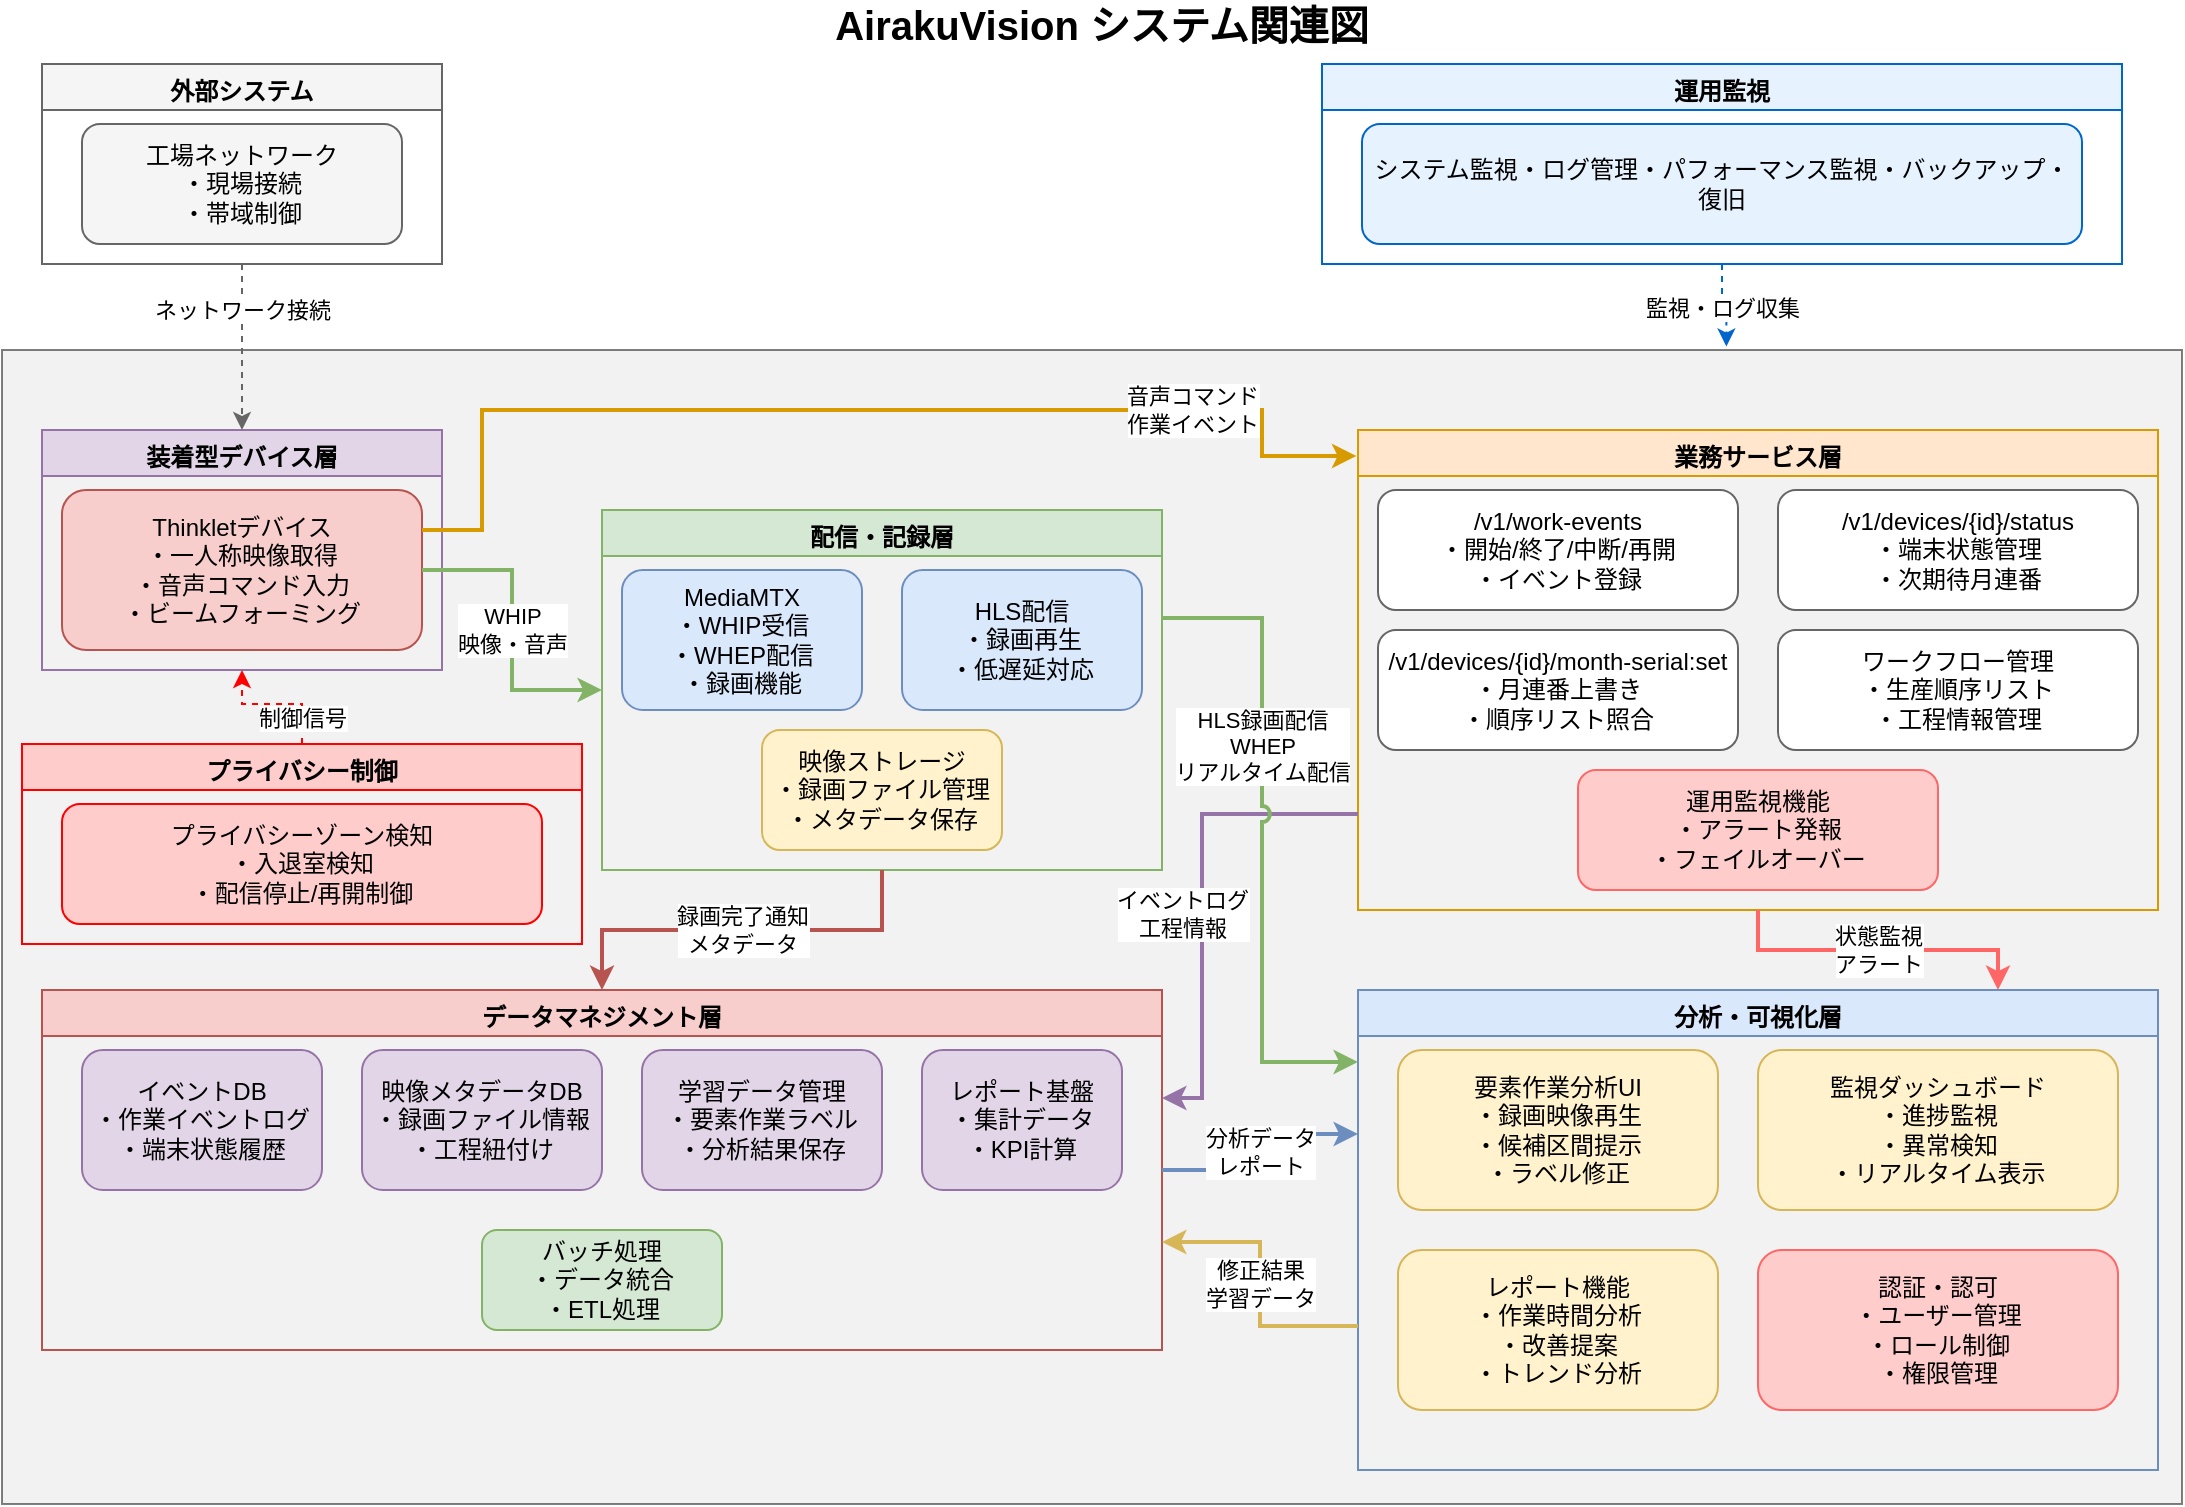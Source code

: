 <mxfile>
    <diagram id="C5RBs43oDa-KdzZeNtuy" name="システム関連図">
        <mxGraphModel dx="1061" dy="663" grid="1" gridSize="10" guides="1" tooltips="1" connect="1" arrows="1" fold="1" page="1" pageScale="1" pageWidth="1169" pageHeight="827" background="#FFFFFF" math="0" shadow="0">
            <root>
                <mxCell id="WIyWlLk6GJQsqaUBKTNV-0"/>
                <mxCell id="WIyWlLk6GJQsqaUBKTNV-1" parent="WIyWlLk6GJQsqaUBKTNV-0"/>
                <mxCell id="0" value="" style="whiteSpace=wrap;html=1;fillColor=#E6E6E6;fontColor=#333333;strokeColor=#000000;opacity=50;" vertex="1" parent="WIyWlLk6GJQsqaUBKTNV-1">
                    <mxGeometry x="30" y="183" width="1090" height="577" as="geometry"/>
                </mxCell>
                <mxCell id="device-layer" value="装着型デバイス層" style="swimlane;fontStyle=1;align=center;verticalAlign=top;childLayout=1;collapsible=0;marginBottom=0;whiteSpace=wrap;html=1;fillColor=#e1d5e7;strokeColor=#9673a6;" parent="WIyWlLk6GJQsqaUBKTNV-1" vertex="1">
                    <mxGeometry x="50" y="223" width="200" height="120" as="geometry"/>
                </mxCell>
                <mxCell id="thinklet-device" value="Thinkletデバイス&#xa;・一人称映像取得&#xa;・音声コマンド入力&#xa;・ビームフォーミング" style="rounded=1;whiteSpace=wrap;html=1;fillColor=#f8cecc;strokeColor=#b85450;" parent="device-layer" vertex="1">
                    <mxGeometry x="10" y="30" width="180" height="80" as="geometry"/>
                </mxCell>
                <mxCell id="stream-layer" value="配信・記録層" style="swimlane;fontStyle=1;align=center;verticalAlign=top;childLayout=1;collapsible=0;marginBottom=0;whiteSpace=wrap;html=1;fillColor=#d5e8d4;strokeColor=#82b366;" parent="WIyWlLk6GJQsqaUBKTNV-1" vertex="1">
                    <mxGeometry x="330" y="263" width="280" height="180" as="geometry"/>
                </mxCell>
                <mxCell id="mediamtx" value="MediaMTX&#xa;・WHIP受信&#xa;・WHEP配信&#xa;・録画機能" style="rounded=1;whiteSpace=wrap;html=1;fillColor=#dae8fc;strokeColor=#6c8ebf;" parent="stream-layer" vertex="1">
                    <mxGeometry x="10" y="30" width="120" height="70" as="geometry"/>
                </mxCell>
                <mxCell id="hls-server" value="HLS配信&#xa;・録画再生&#xa;・低遅延対応" style="rounded=1;whiteSpace=wrap;html=1;fillColor=#dae8fc;strokeColor=#6c8ebf;" parent="stream-layer" vertex="1">
                    <mxGeometry x="150" y="30" width="120" height="70" as="geometry"/>
                </mxCell>
                <mxCell id="storage" value="映像ストレージ&#xa;・録画ファイル管理&#xa;・メタデータ保存" style="rounded=1;whiteSpace=wrap;html=1;fillColor=#fff2cc;strokeColor=#d6b656;" parent="stream-layer" vertex="1">
                    <mxGeometry x="80" y="110" width="120" height="60" as="geometry"/>
                </mxCell>
                <mxCell id="business-layer" value="業務サービス層" style="swimlane;fontStyle=1;align=center;verticalAlign=top;childLayout=1;collapsible=0;marginBottom=0;whiteSpace=wrap;html=1;fillColor=#ffe6cc;strokeColor=#d79b00;" parent="WIyWlLk6GJQsqaUBKTNV-1" vertex="1">
                    <mxGeometry x="708" y="223" width="400" height="240" as="geometry"/>
                </mxCell>
                <mxCell id="work-events-api" value="/v1/work-events&#xa;・開始/終了/中断/再開&#xa;・イベント登録" style="rounded=1;whiteSpace=wrap;html=1;fillColor=#FFFFFF;strokeColor=#666666;" parent="business-layer" vertex="1">
                    <mxGeometry x="10" y="30" width="180" height="60" as="geometry"/>
                </mxCell>
                <mxCell id="device-status-api" value="/v1/devices/{id}/status&#xa;・端末状態管理&#xa;・次期待月連番" style="rounded=1;whiteSpace=wrap;html=1;fillColor=#FFFFFF;strokeColor=#666666;" parent="business-layer" vertex="1">
                    <mxGeometry x="210" y="30" width="180" height="60" as="geometry"/>
                </mxCell>
                <mxCell id="month-serial-api" value="/v1/devices/{id}/month-serial:set&#xa;・月連番上書き&#xa;・順序リスト照合" style="rounded=1;whiteSpace=wrap;html=1;fillColor=#FFFFFF;strokeColor=#666666;" parent="business-layer" vertex="1">
                    <mxGeometry x="10" y="100" width="180" height="60" as="geometry"/>
                </mxCell>
                <mxCell id="workflow-mgmt" value="ワークフロー管理&#xa;・生産順序リスト&#xa;・工程情報管理" style="rounded=1;whiteSpace=wrap;html=1;fillColor=#FFFFFF;strokeColor=#666666;" parent="business-layer" vertex="1">
                    <mxGeometry x="210" y="100" width="180" height="60" as="geometry"/>
                </mxCell>
                <mxCell id="notification" value="運用監視機能&#xa;・アラート発報&#xa;・フェイルオーバー" style="rounded=1;whiteSpace=wrap;html=1;fillColor=#ffcccc;strokeColor=#ff6666;" parent="business-layer" vertex="1">
                    <mxGeometry x="110" y="170" width="180" height="60" as="geometry"/>
                </mxCell>
                <mxCell id="data-layer" value="データマネジメント層" style="swimlane;fontStyle=1;align=center;verticalAlign=top;childLayout=1;collapsible=0;marginBottom=0;whiteSpace=wrap;html=1;fillColor=#f8cecc;strokeColor=#b85450;" parent="WIyWlLk6GJQsqaUBKTNV-1" vertex="1">
                    <mxGeometry x="50" y="503" width="560" height="180" as="geometry"/>
                </mxCell>
                <mxCell id="event-db" value="イベントDB&#xa;・作業イベントログ&#xa;・端末状態履歴" style="rounded=1;whiteSpace=wrap;html=1;fillColor=#e1d5e7;strokeColor=#9673a6;" parent="data-layer" vertex="1">
                    <mxGeometry x="20" y="30" width="120" height="70" as="geometry"/>
                </mxCell>
                <mxCell id="metadata-db" value="映像メタデータDB&#xa;・録画ファイル情報&#xa;・工程紐付け" style="rounded=1;whiteSpace=wrap;html=1;fillColor=#e1d5e7;strokeColor=#9673a6;" parent="data-layer" vertex="1">
                    <mxGeometry x="160" y="30" width="120" height="70" as="geometry"/>
                </mxCell>
                <mxCell id="learning-data" value="学習データ管理&#xa;・要素作業ラベル&#xa;・分析結果保存" style="rounded=1;whiteSpace=wrap;html=1;fillColor=#e1d5e7;strokeColor=#9673a6;" parent="data-layer" vertex="1">
                    <mxGeometry x="300" y="30" width="120" height="70" as="geometry"/>
                </mxCell>
                <mxCell id="report-data" value="レポート基盤&#xa;・集計データ&#xa;・KPI計算" style="rounded=1;whiteSpace=wrap;html=1;fillColor=#e1d5e7;strokeColor=#9673a6;" parent="data-layer" vertex="1">
                    <mxGeometry x="440" y="30" width="100" height="70" as="geometry"/>
                </mxCell>
                <mxCell id="batch-process" value="バッチ処理&#xa;・データ統合&#xa;・ETL処理" style="rounded=1;whiteSpace=wrap;html=1;fillColor=#d5e8d4;strokeColor=#82b366;" parent="data-layer" vertex="1">
                    <mxGeometry x="220" y="120" width="120" height="50" as="geometry"/>
                </mxCell>
                <mxCell id="ui-layer" value="分析・可視化層" style="swimlane;fontStyle=1;align=center;verticalAlign=top;childLayout=1;collapsible=0;marginBottom=0;whiteSpace=wrap;html=1;fillColor=#dae8fc;strokeColor=#6c8ebf;" parent="WIyWlLk6GJQsqaUBKTNV-1" vertex="1">
                    <mxGeometry x="708" y="503" width="400" height="240" as="geometry"/>
                </mxCell>
                <mxCell id="analysis-ui" value="要素作業分析UI&#xa;・録画映像再生&#xa;・候補区間提示&#xa;・ラベル修正" style="rounded=1;whiteSpace=wrap;html=1;fillColor=#fff2cc;strokeColor=#d6b656;" parent="ui-layer" vertex="1">
                    <mxGeometry x="20" y="30" width="160" height="80" as="geometry"/>
                </mxCell>
                <mxCell id="dashboard" value="監視ダッシュボード&#xa;・進捗監視&#xa;・異常検知&#xa;・リアルタイム表示" style="rounded=1;whiteSpace=wrap;html=1;fillColor=#fff2cc;strokeColor=#d6b656;" parent="ui-layer" vertex="1">
                    <mxGeometry x="200" y="30" width="180" height="80" as="geometry"/>
                </mxCell>
                <mxCell id="report-ui" value="レポート機能&#xa;・作業時間分析&#xa;・改善提案&#xa;・トレンド分析" style="rounded=1;whiteSpace=wrap;html=1;fillColor=#fff2cc;strokeColor=#d6b656;" parent="ui-layer" vertex="1">
                    <mxGeometry x="20" y="130" width="160" height="80" as="geometry"/>
                </mxCell>
                <mxCell id="auth-mgmt" value="認証・認可&#xa;・ユーザー管理&#xa;・ロール制御&#xa;・権限管理" style="rounded=1;whiteSpace=wrap;html=1;fillColor=#ffcccc;strokeColor=#ff6666;" parent="ui-layer" vertex="1">
                    <mxGeometry x="200" y="130" width="180" height="80" as="geometry"/>
                </mxCell>
                <mxCell id="external" value="外部システム" style="swimlane;fontStyle=1;align=center;verticalAlign=top;childLayout=1;collapsible=0;marginBottom=0;whiteSpace=wrap;html=1;fillColor=#f5f5f5;strokeColor=#666666;" parent="WIyWlLk6GJQsqaUBKTNV-1" vertex="1">
                    <mxGeometry x="50" y="40" width="200" height="100" as="geometry"/>
                </mxCell>
                <mxCell id="factory-network" value="工場ネットワーク&#xa;・現場接続&#xa;・帯域制御" style="rounded=1;whiteSpace=wrap;html=1;fillColor=#f5f5f5;strokeColor=#666666;" parent="external" vertex="1">
                    <mxGeometry x="20" y="30" width="160" height="60" as="geometry"/>
                </mxCell>
                <mxCell id="privacy" value="プライバシー制御" style="swimlane;fontStyle=1;align=center;verticalAlign=top;childLayout=1;collapsible=0;marginBottom=0;whiteSpace=wrap;html=1;fillColor=#ffcccc;strokeColor=#ff0000;" parent="WIyWlLk6GJQsqaUBKTNV-1" vertex="1">
                    <mxGeometry x="40" y="380" width="280" height="100" as="geometry"/>
                </mxCell>
                <mxCell id="privacy-zone" value="プライバシーゾーン検知&#xa;・入退室検知&#xa;・配信停止/再開制御" style="rounded=1;whiteSpace=wrap;html=1;fillColor=#ffcccc;strokeColor=#ff0000;" parent="privacy" vertex="1">
                    <mxGeometry x="20" y="30" width="240" height="60" as="geometry"/>
                </mxCell>
                <mxCell id="ops" value="運用監視" style="swimlane;fontStyle=1;align=center;verticalAlign=top;childLayout=1;collapsible=0;marginBottom=0;whiteSpace=wrap;html=1;fillColor=#e6f3ff;strokeColor=#0066cc;" parent="WIyWlLk6GJQsqaUBKTNV-1" vertex="1">
                    <mxGeometry x="690" y="40" width="400" height="100" as="geometry"/>
                </mxCell>
                <mxCell id="monitoring" value="システム監視・ログ管理・パフォーマンス監視・バックアップ・復旧" style="rounded=1;whiteSpace=wrap;html=1;fillColor=#e6f3ff;strokeColor=#0066cc;" parent="ops" vertex="1">
                    <mxGeometry x="20" y="30" width="360" height="60" as="geometry"/>
                </mxCell>
                <mxCell id="flow1" value="WHIP&#xa;映像・音声" style="edgeStyle=orthogonalEdgeStyle;rounded=0;orthogonalLoop=1;jettySize=auto;html=1;strokeWidth=2;strokeColor=#82b366;jumpStyle=arc;exitX=1;exitY=0.5;exitDx=0;exitDy=0;entryX=0;entryY=0.5;entryDx=0;entryDy=0;" parent="WIyWlLk6GJQsqaUBKTNV-1" source="thinklet-device" target="stream-layer" edge="1">
                    <mxGeometry relative="1" as="geometry"/>
                </mxCell>
                <mxCell id="flow2" value="音声コマンド&#xa;作業イベント" style="edgeStyle=orthogonalEdgeStyle;rounded=0;orthogonalLoop=1;jettySize=auto;html=1;strokeWidth=2;strokeColor=#d79b00;jumpStyle=arc;exitX=1;exitY=0.25;exitDx=0;exitDy=0;entryX=-0.002;entryY=0.054;entryDx=0;entryDy=0;entryPerimeter=0;" parent="WIyWlLk6GJQsqaUBKTNV-1" source="thinklet-device" target="business-layer" edge="1">
                    <mxGeometry x="0.616" relative="1" as="geometry">
                        <Array as="points">
                            <mxPoint x="270" y="273"/>
                            <mxPoint x="270" y="213"/>
                            <mxPoint x="660" y="213"/>
                            <mxPoint x="660" y="236"/>
                        </Array>
                        <mxPoint as="offset"/>
                    </mxGeometry>
                </mxCell>
                <mxCell id="flow3" value="録画完了通知&#xa;メタデータ" style="edgeStyle=orthogonalEdgeStyle;rounded=0;orthogonalLoop=1;jettySize=auto;html=1;strokeWidth=2;strokeColor=#b85450;jumpStyle=arc;exitX=0.5;exitY=1;exitDx=0;exitDy=0;entryX=0.5;entryY=0;entryDx=0;entryDy=0;" parent="WIyWlLk6GJQsqaUBKTNV-1" source="stream-layer" target="data-layer" edge="1">
                    <mxGeometry relative="1" as="geometry"/>
                </mxCell>
                <mxCell id="flow4" value="イベントログ&#xa;工程情報" style="edgeStyle=orthogonalEdgeStyle;rounded=0;orthogonalLoop=1;jettySize=auto;html=1;strokeWidth=2;strokeColor=#9673a6;jumpStyle=arc;exitX=0;exitY=0.8;exitDx=0;exitDy=0;entryX=1;entryY=0.3;entryDx=0;entryDy=0;" parent="WIyWlLk6GJQsqaUBKTNV-1" source="business-layer" target="data-layer" edge="1">
                    <mxGeometry x="0.063" y="-10" relative="1" as="geometry">
                        <Array as="points">
                            <mxPoint x="630" y="415"/>
                            <mxPoint x="630" y="557"/>
                        </Array>
                        <mxPoint as="offset"/>
                    </mxGeometry>
                </mxCell>
                <mxCell id="flow5" value="分析データ&#xa;レポート" style="edgeStyle=orthogonalEdgeStyle;rounded=0;orthogonalLoop=1;jettySize=auto;html=1;strokeWidth=2;strokeColor=#6c8ebf;jumpStyle=arc;exitX=1;exitY=0.5;exitDx=0;exitDy=0;entryX=0;entryY=0.3;entryDx=0;entryDy=0;" parent="WIyWlLk6GJQsqaUBKTNV-1" source="data-layer" target="ui-layer" edge="1">
                    <mxGeometry relative="1" as="geometry"/>
                </mxCell>
                <mxCell id="flow6" value="修正結果&#xa;学習データ" style="edgeStyle=orthogonalEdgeStyle;rounded=0;orthogonalLoop=1;jettySize=auto;html=1;strokeWidth=2;strokeColor=#d6b656;jumpStyle=arc;exitX=0;exitY=0.7;exitDx=0;exitDy=0;entryX=1;entryY=0.7;entryDx=0;entryDy=0;" parent="WIyWlLk6GJQsqaUBKTNV-1" source="ui-layer" target="data-layer" edge="1">
                    <mxGeometry relative="1" as="geometry"/>
                </mxCell>
                <mxCell id="flow7" value="HLS録画配信&lt;div&gt;WHEP&lt;br&gt;リアルタイム配信&lt;/div&gt;" style="edgeStyle=orthogonalEdgeStyle;rounded=0;orthogonalLoop=1;jettySize=auto;html=1;strokeWidth=2;strokeColor=#82b366;jumpStyle=arc;exitX=1;exitY=0.3;exitDx=0;exitDy=0;entryX=0;entryY=0.15;entryDx=0;entryDy=0;" parent="WIyWlLk6GJQsqaUBKTNV-1" source="stream-layer" target="ui-layer" edge="1">
                    <mxGeometry x="-0.294" relative="1" as="geometry">
                        <Array as="points">
                            <mxPoint x="660" y="317"/>
                            <mxPoint x="660" y="539"/>
                        </Array>
                        <mxPoint y="1" as="offset"/>
                    </mxGeometry>
                </mxCell>
                <mxCell id="flow8" value="状態監視&#xa;アラート" style="edgeStyle=orthogonalEdgeStyle;rounded=0;orthogonalLoop=1;jettySize=auto;html=1;strokeWidth=2;strokeColor=#ff6666;jumpStyle=arc;exitX=0.5;exitY=1;exitDx=0;exitDy=0;entryX=0.8;entryY=0;entryDx=0;entryDy=0;" parent="WIyWlLk6GJQsqaUBKTNV-1" source="business-layer" target="ui-layer" edge="1">
                    <mxGeometry relative="1" as="geometry"/>
                </mxCell>
                <mxCell id="flow9" value="制御信号" style="edgeStyle=orthogonalEdgeStyle;rounded=0;orthogonalLoop=1;jettySize=auto;html=1;strokeWidth=1;strokeColor=#ff0000;dashed=1;jumpStyle=arc;exitX=0.5;exitY=0;exitDx=0;exitDy=0;entryX=0.5;entryY=1;entryDx=0;entryDy=0;" parent="WIyWlLk6GJQsqaUBKTNV-1" source="privacy" target="device-layer" edge="1">
                    <mxGeometry x="-0.6" relative="1" as="geometry">
                        <Array as="points">
                            <mxPoint x="180" y="360"/>
                            <mxPoint x="150" y="360"/>
                        </Array>
                        <mxPoint as="offset"/>
                    </mxGeometry>
                </mxCell>
                <mxCell id="flow10" value="ネットワーク接続" style="edgeStyle=orthogonalEdgeStyle;rounded=0;orthogonalLoop=1;jettySize=auto;html=1;strokeWidth=1;strokeColor=#666666;dashed=1;jumpStyle=arc;exitX=0.5;exitY=1;exitDx=0;exitDy=0;entryX=0.5;entryY=0;entryDx=0;entryDy=0;" parent="WIyWlLk6GJQsqaUBKTNV-1" source="external" target="device-layer" edge="1">
                    <mxGeometry x="-0.455" relative="1" as="geometry">
                        <mxPoint as="offset"/>
                    </mxGeometry>
                </mxCell>
                <mxCell id="flow11" value="監視・ログ収集" style="edgeStyle=orthogonalEdgeStyle;rounded=0;orthogonalLoop=1;jettySize=auto;html=1;strokeWidth=1;strokeColor=#0066cc;dashed=1;jumpStyle=arc;exitX=0.5;exitY=1;exitDx=0;exitDy=0;entryX=0.791;entryY=-0.003;entryDx=0;entryDy=0;entryPerimeter=0;" parent="WIyWlLk6GJQsqaUBKTNV-1" source="ops" target="0" edge="1">
                    <mxGeometry relative="1" as="geometry">
                        <Array as="points"/>
                        <mxPoint x="890" y="143" as="targetPoint"/>
                    </mxGeometry>
                </mxCell>
                <mxCell id="title" value="AirakuVision システム関連図" style="text;html=1;strokeColor=none;fillColor=none;align=center;verticalAlign=middle;whiteSpace=wrap;rounded=0;fontSize=20;fontStyle=1;" parent="WIyWlLk6GJQsqaUBKTNV-1" vertex="1">
                    <mxGeometry x="440" y="10" width="280" height="20" as="geometry"/>
                </mxCell>
            </root>
        </mxGraphModel>
    </diagram>
</mxfile>